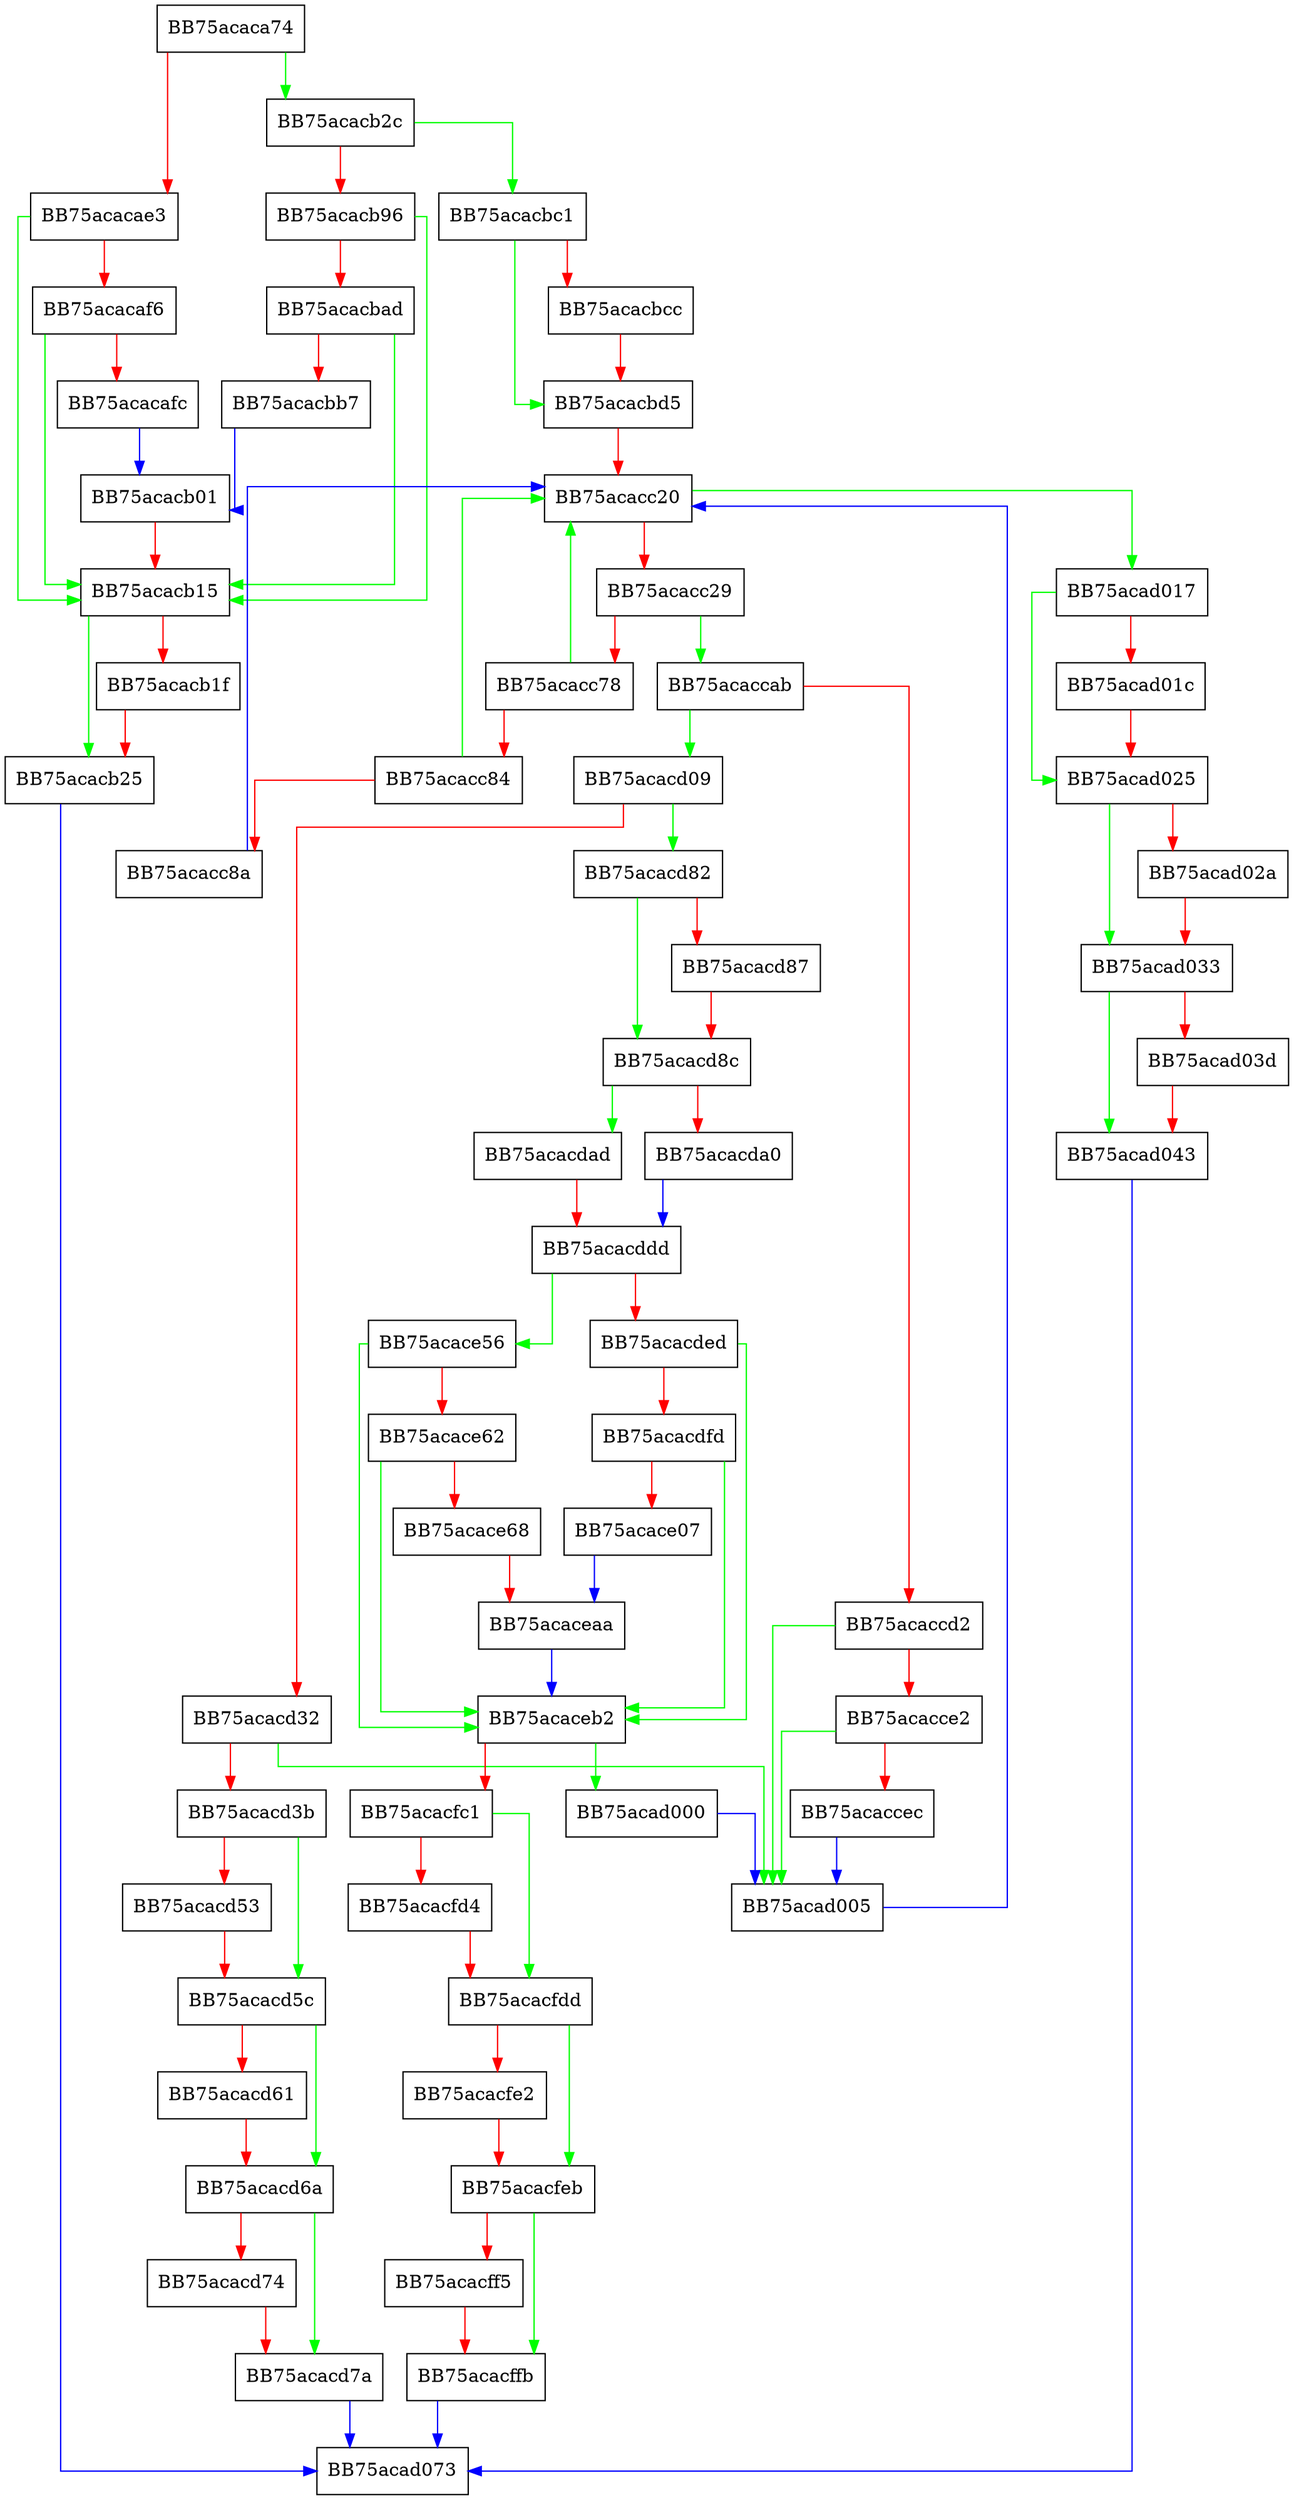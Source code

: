 digraph VisitSvchostKeys {
  node [shape="box"];
  graph [splines=ortho];
  BB75acaca74 -> BB75acacb2c [color="green"];
  BB75acaca74 -> BB75acacae3 [color="red"];
  BB75acacae3 -> BB75acacb15 [color="green"];
  BB75acacae3 -> BB75acacaf6 [color="red"];
  BB75acacaf6 -> BB75acacb15 [color="green"];
  BB75acacaf6 -> BB75acacafc [color="red"];
  BB75acacafc -> BB75acacb01 [color="blue"];
  BB75acacb01 -> BB75acacb15 [color="red"];
  BB75acacb15 -> BB75acacb25 [color="green"];
  BB75acacb15 -> BB75acacb1f [color="red"];
  BB75acacb1f -> BB75acacb25 [color="red"];
  BB75acacb25 -> BB75acad073 [color="blue"];
  BB75acacb2c -> BB75acacbc1 [color="green"];
  BB75acacb2c -> BB75acacb96 [color="red"];
  BB75acacb96 -> BB75acacb15 [color="green"];
  BB75acacb96 -> BB75acacbad [color="red"];
  BB75acacbad -> BB75acacb15 [color="green"];
  BB75acacbad -> BB75acacbb7 [color="red"];
  BB75acacbb7 -> BB75acacb01 [color="blue"];
  BB75acacbc1 -> BB75acacbd5 [color="green"];
  BB75acacbc1 -> BB75acacbcc [color="red"];
  BB75acacbcc -> BB75acacbd5 [color="red"];
  BB75acacbd5 -> BB75acacc20 [color="red"];
  BB75acacc20 -> BB75acad017 [color="green"];
  BB75acacc20 -> BB75acacc29 [color="red"];
  BB75acacc29 -> BB75acaccab [color="green"];
  BB75acacc29 -> BB75acacc78 [color="red"];
  BB75acacc78 -> BB75acacc20 [color="green"];
  BB75acacc78 -> BB75acacc84 [color="red"];
  BB75acacc84 -> BB75acacc20 [color="green"];
  BB75acacc84 -> BB75acacc8a [color="red"];
  BB75acacc8a -> BB75acacc20 [color="blue"];
  BB75acaccab -> BB75acacd09 [color="green"];
  BB75acaccab -> BB75acaccd2 [color="red"];
  BB75acaccd2 -> BB75acad005 [color="green"];
  BB75acaccd2 -> BB75acacce2 [color="red"];
  BB75acacce2 -> BB75acad005 [color="green"];
  BB75acacce2 -> BB75acaccec [color="red"];
  BB75acaccec -> BB75acad005 [color="blue"];
  BB75acacd09 -> BB75acacd82 [color="green"];
  BB75acacd09 -> BB75acacd32 [color="red"];
  BB75acacd32 -> BB75acad005 [color="green"];
  BB75acacd32 -> BB75acacd3b [color="red"];
  BB75acacd3b -> BB75acacd5c [color="green"];
  BB75acacd3b -> BB75acacd53 [color="red"];
  BB75acacd53 -> BB75acacd5c [color="red"];
  BB75acacd5c -> BB75acacd6a [color="green"];
  BB75acacd5c -> BB75acacd61 [color="red"];
  BB75acacd61 -> BB75acacd6a [color="red"];
  BB75acacd6a -> BB75acacd7a [color="green"];
  BB75acacd6a -> BB75acacd74 [color="red"];
  BB75acacd74 -> BB75acacd7a [color="red"];
  BB75acacd7a -> BB75acad073 [color="blue"];
  BB75acacd82 -> BB75acacd8c [color="green"];
  BB75acacd82 -> BB75acacd87 [color="red"];
  BB75acacd87 -> BB75acacd8c [color="red"];
  BB75acacd8c -> BB75acacdad [color="green"];
  BB75acacd8c -> BB75acacda0 [color="red"];
  BB75acacda0 -> BB75acacddd [color="blue"];
  BB75acacdad -> BB75acacddd [color="red"];
  BB75acacddd -> BB75acace56 [color="green"];
  BB75acacddd -> BB75acacded [color="red"];
  BB75acacded -> BB75acaceb2 [color="green"];
  BB75acacded -> BB75acacdfd [color="red"];
  BB75acacdfd -> BB75acaceb2 [color="green"];
  BB75acacdfd -> BB75acace07 [color="red"];
  BB75acace07 -> BB75acaceaa [color="blue"];
  BB75acace56 -> BB75acaceb2 [color="green"];
  BB75acace56 -> BB75acace62 [color="red"];
  BB75acace62 -> BB75acaceb2 [color="green"];
  BB75acace62 -> BB75acace68 [color="red"];
  BB75acace68 -> BB75acaceaa [color="red"];
  BB75acaceaa -> BB75acaceb2 [color="blue"];
  BB75acaceb2 -> BB75acad000 [color="green"];
  BB75acaceb2 -> BB75acacfc1 [color="red"];
  BB75acacfc1 -> BB75acacfdd [color="green"];
  BB75acacfc1 -> BB75acacfd4 [color="red"];
  BB75acacfd4 -> BB75acacfdd [color="red"];
  BB75acacfdd -> BB75acacfeb [color="green"];
  BB75acacfdd -> BB75acacfe2 [color="red"];
  BB75acacfe2 -> BB75acacfeb [color="red"];
  BB75acacfeb -> BB75acacffb [color="green"];
  BB75acacfeb -> BB75acacff5 [color="red"];
  BB75acacff5 -> BB75acacffb [color="red"];
  BB75acacffb -> BB75acad073 [color="blue"];
  BB75acad000 -> BB75acad005 [color="blue"];
  BB75acad005 -> BB75acacc20 [color="blue"];
  BB75acad017 -> BB75acad025 [color="green"];
  BB75acad017 -> BB75acad01c [color="red"];
  BB75acad01c -> BB75acad025 [color="red"];
  BB75acad025 -> BB75acad033 [color="green"];
  BB75acad025 -> BB75acad02a [color="red"];
  BB75acad02a -> BB75acad033 [color="red"];
  BB75acad033 -> BB75acad043 [color="green"];
  BB75acad033 -> BB75acad03d [color="red"];
  BB75acad03d -> BB75acad043 [color="red"];
  BB75acad043 -> BB75acad073 [color="blue"];
}